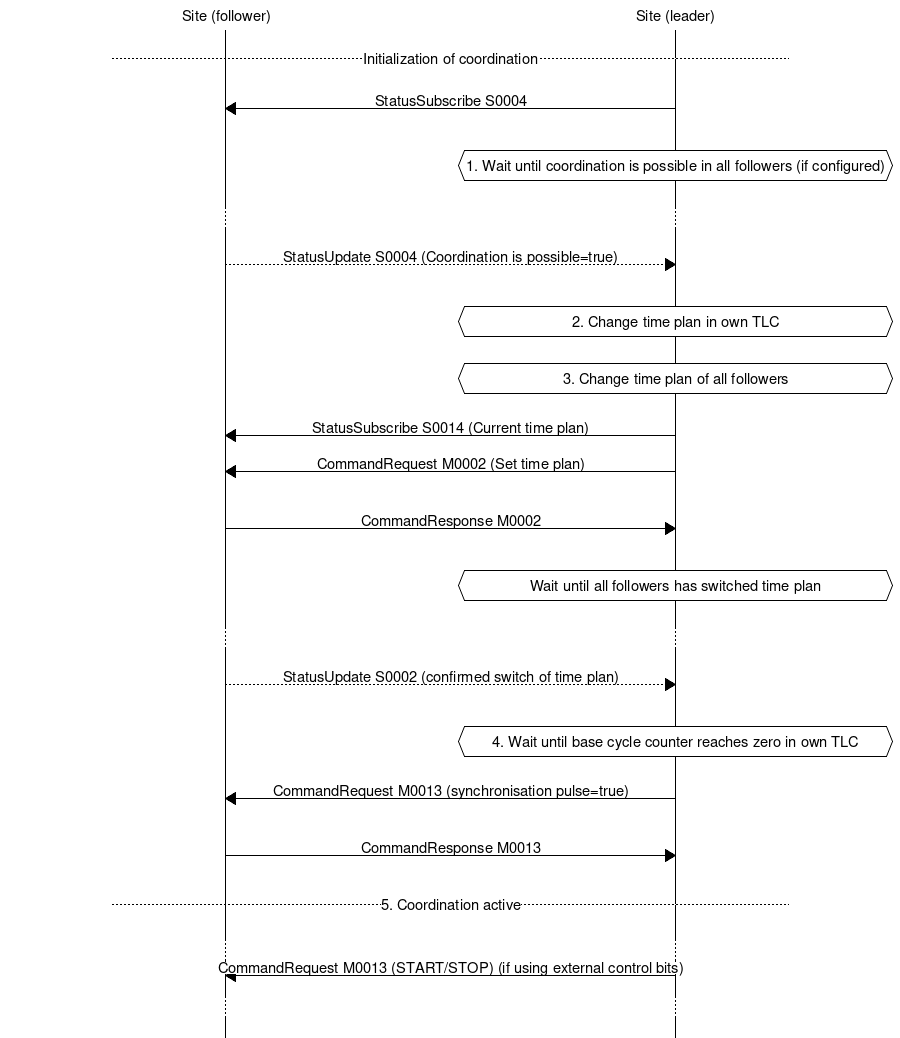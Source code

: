 # MSC for establish coordination with synchronized cycle counter

msc {
  hscale = "1.5", arcgradient = "0";

  a [label="Site (follower)"], b [label="Site (leader)"];

  |||;
  --- [ label = "Initialization of coordination" ];
  |||;
  a<=b [ label = "StatusSubscribe S0004" ];
  |||;
  b abox b [ label = "1. Wait until coordination is possible in all followers (if configured)" ];
  |||;
  ...;
  |||;
  a>>b [ label = "StatusUpdate S0004 (Coordination is possible=true)" ];
  |||;
  b abox b [ label = "2. Change time plan in own TLC" ];
  |||;
  b abox b [ label = "3. Change time plan of all followers" ];
  |||;
  a<=b [ label = "StatusSubscribe S0014 (Current time plan)" ];
  a<=b [ label = "CommandRequest M0002 (Set time plan)" ];
  |||;
  a=>b [ label = "CommandResponse M0002" ];
  |||;
  b abox b [ label = "Wait until all followers has switched time plan" ];
  |||;
  ...;
  |||;
  a>>b [ label = "StatusUpdate S0002 (confirmed switch of time plan)" ];
  |||;
  b abox b [ label = "4. Wait until base cycle counter reaches zero in own TLC" ];
  |||;
  a<=b [ label = "CommandRequest M0013 (synchronisation pulse=true)" ];
  |||;
  a=>b [ label = "CommandResponse M0013" ];
  |||;
  --- [ label = "5. Coordination active" ];
  |||;
  ...;
  a<=b [ label = "CommandRequest M0013 (START/STOP) (if using external control bits)" ];
  ...;
  |||;
}
